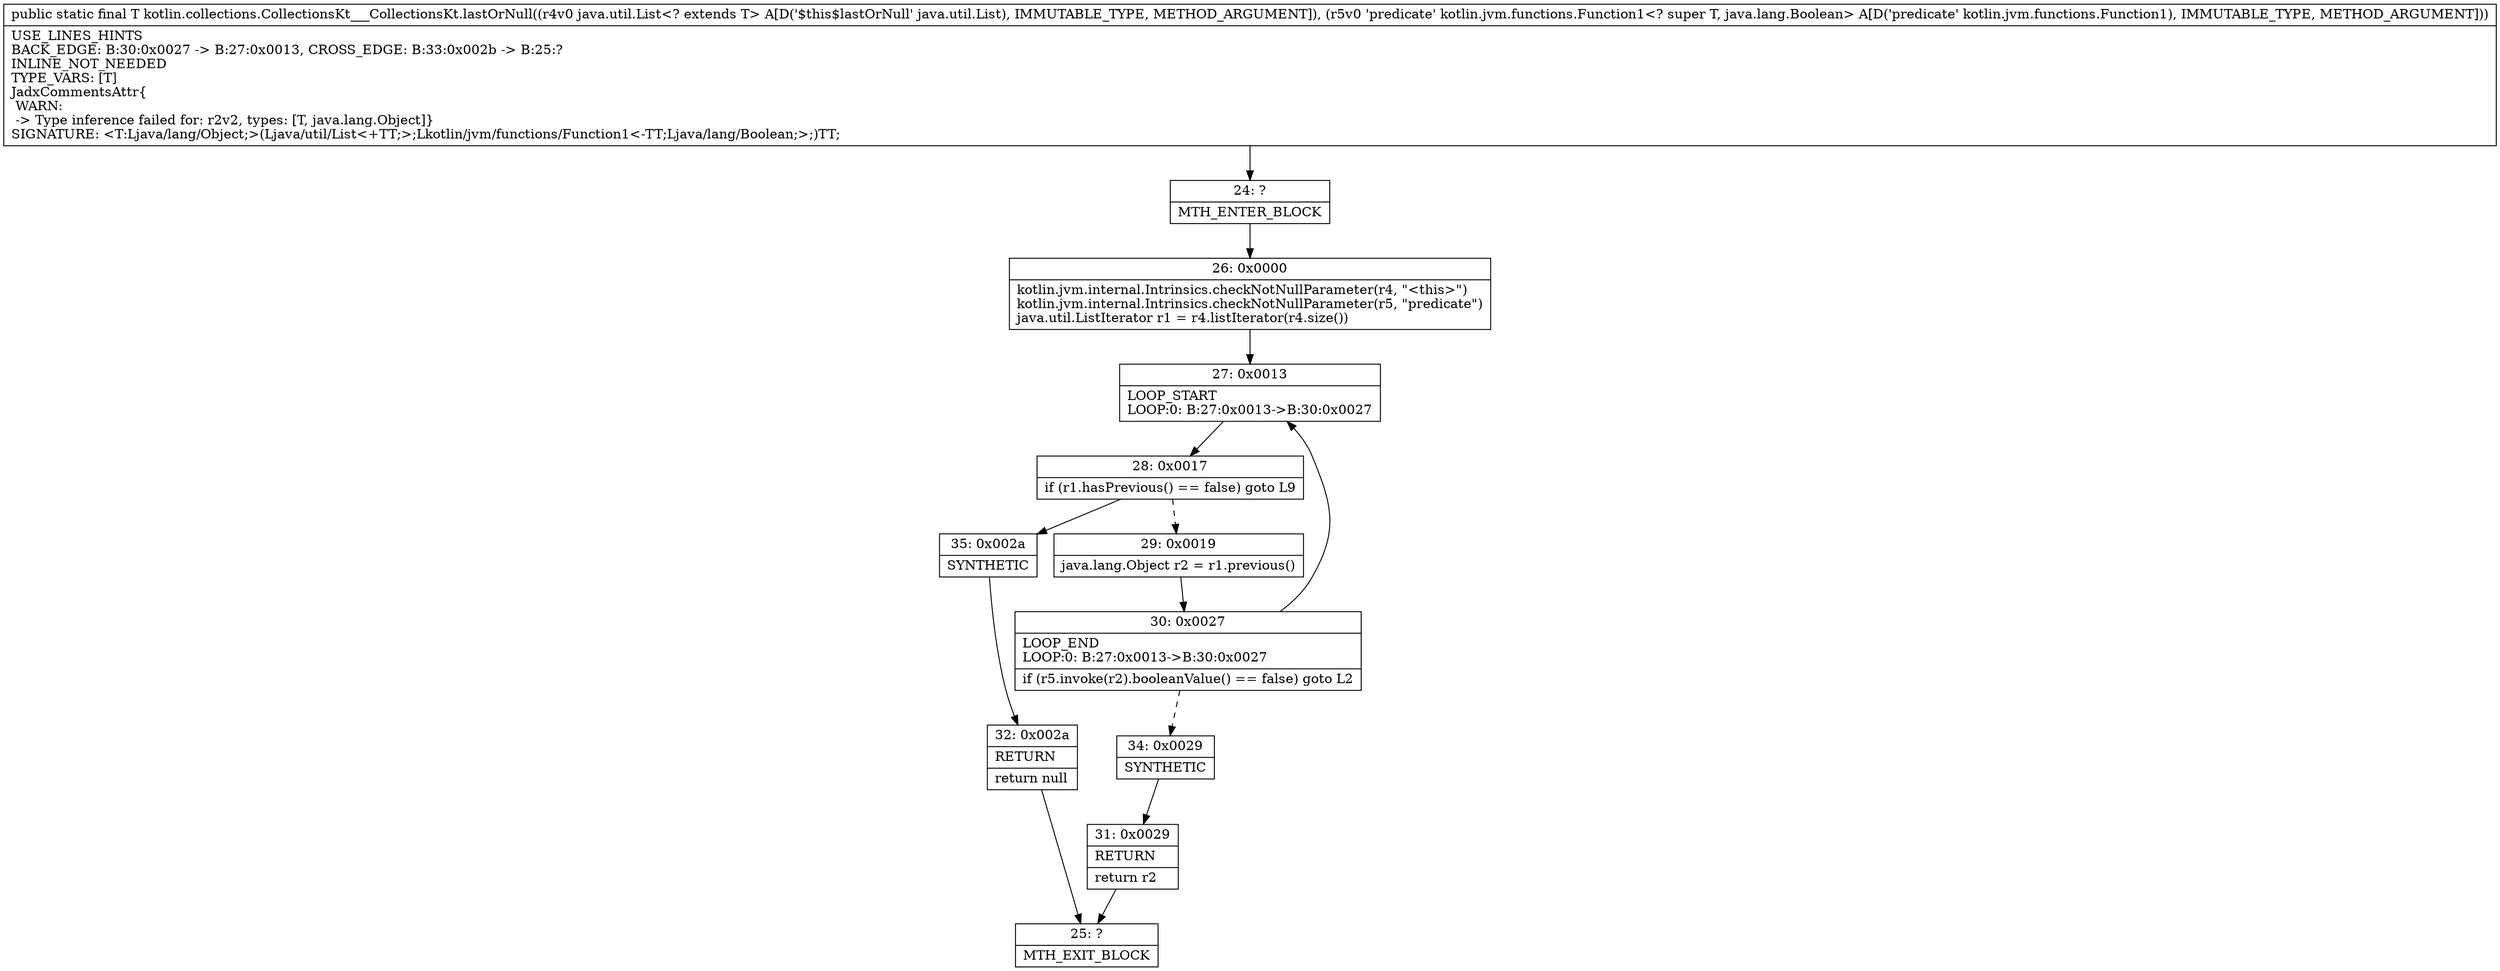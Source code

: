 digraph "CFG forkotlin.collections.CollectionsKt___CollectionsKt.lastOrNull(Ljava\/util\/List;Lkotlin\/jvm\/functions\/Function1;)Ljava\/lang\/Object;" {
Node_24 [shape=record,label="{24\:\ ?|MTH_ENTER_BLOCK\l}"];
Node_26 [shape=record,label="{26\:\ 0x0000|kotlin.jvm.internal.Intrinsics.checkNotNullParameter(r4, \"\<this\>\")\lkotlin.jvm.internal.Intrinsics.checkNotNullParameter(r5, \"predicate\")\ljava.util.ListIterator r1 = r4.listIterator(r4.size())\l}"];
Node_27 [shape=record,label="{27\:\ 0x0013|LOOP_START\lLOOP:0: B:27:0x0013\-\>B:30:0x0027\l}"];
Node_28 [shape=record,label="{28\:\ 0x0017|if (r1.hasPrevious() == false) goto L9\l}"];
Node_29 [shape=record,label="{29\:\ 0x0019|java.lang.Object r2 = r1.previous()\l}"];
Node_30 [shape=record,label="{30\:\ 0x0027|LOOP_END\lLOOP:0: B:27:0x0013\-\>B:30:0x0027\l|if (r5.invoke(r2).booleanValue() == false) goto L2\l}"];
Node_34 [shape=record,label="{34\:\ 0x0029|SYNTHETIC\l}"];
Node_31 [shape=record,label="{31\:\ 0x0029|RETURN\l|return r2\l}"];
Node_25 [shape=record,label="{25\:\ ?|MTH_EXIT_BLOCK\l}"];
Node_35 [shape=record,label="{35\:\ 0x002a|SYNTHETIC\l}"];
Node_32 [shape=record,label="{32\:\ 0x002a|RETURN\l|return null\l}"];
MethodNode[shape=record,label="{public static final T kotlin.collections.CollectionsKt___CollectionsKt.lastOrNull((r4v0 java.util.List\<? extends T\> A[D('$this$lastOrNull' java.util.List), IMMUTABLE_TYPE, METHOD_ARGUMENT]), (r5v0 'predicate' kotlin.jvm.functions.Function1\<? super T, java.lang.Boolean\> A[D('predicate' kotlin.jvm.functions.Function1), IMMUTABLE_TYPE, METHOD_ARGUMENT]))  | USE_LINES_HINTS\lBACK_EDGE: B:30:0x0027 \-\> B:27:0x0013, CROSS_EDGE: B:33:0x002b \-\> B:25:?\lINLINE_NOT_NEEDED\lTYPE_VARS: [T]\lJadxCommentsAttr\{\l WARN: \l \-\> Type inference failed for: r2v2, types: [T, java.lang.Object]\}\lSIGNATURE: \<T:Ljava\/lang\/Object;\>(Ljava\/util\/List\<+TT;\>;Lkotlin\/jvm\/functions\/Function1\<\-TT;Ljava\/lang\/Boolean;\>;)TT;\l}"];
MethodNode -> Node_24;Node_24 -> Node_26;
Node_26 -> Node_27;
Node_27 -> Node_28;
Node_28 -> Node_29[style=dashed];
Node_28 -> Node_35;
Node_29 -> Node_30;
Node_30 -> Node_27;
Node_30 -> Node_34[style=dashed];
Node_34 -> Node_31;
Node_31 -> Node_25;
Node_35 -> Node_32;
Node_32 -> Node_25;
}


